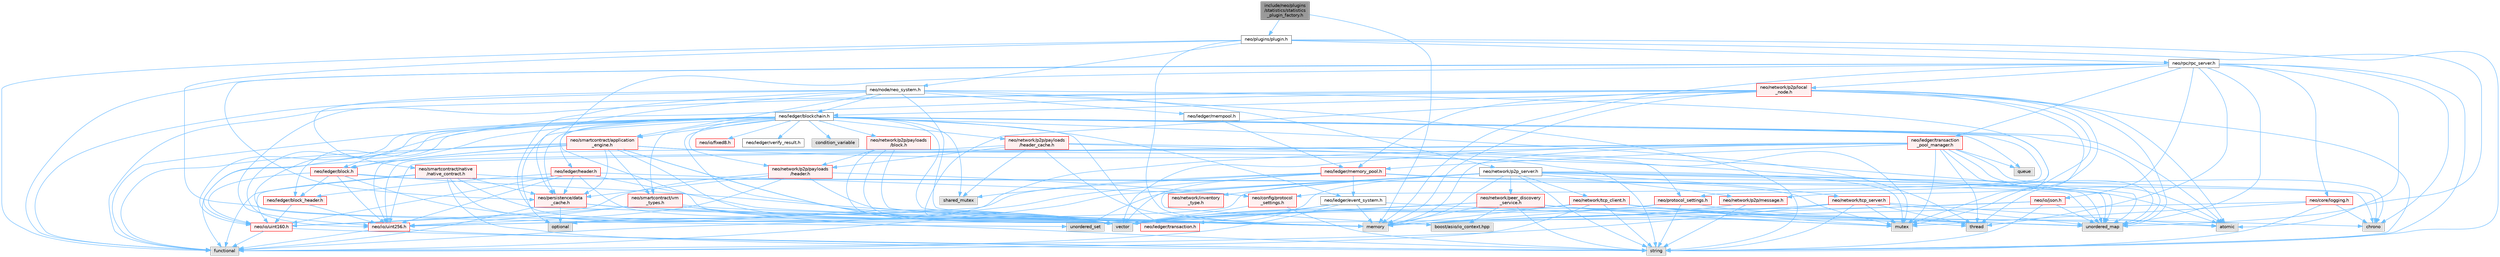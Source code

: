digraph "include/neo/plugins/statistics/statistics_plugin_factory.h"
{
 // LATEX_PDF_SIZE
  bgcolor="transparent";
  edge [fontname=Helvetica,fontsize=10,labelfontname=Helvetica,labelfontsize=10];
  node [fontname=Helvetica,fontsize=10,shape=box,height=0.2,width=0.4];
  Node1 [id="Node000001",label="include/neo/plugins\l/statistics/statistics\l_plugin_factory.h",height=0.2,width=0.4,color="gray40", fillcolor="grey60", style="filled", fontcolor="black",tooltip=" "];
  Node1 -> Node2 [id="edge1_Node000001_Node000002",color="steelblue1",style="solid",tooltip=" "];
  Node2 [id="Node000002",label="neo/plugins/plugin.h",height=0.2,width=0.4,color="grey40", fillcolor="white", style="filled",URL="$plugins_2plugin_8h.html",tooltip=" "];
  Node2 -> Node3 [id="edge2_Node000002_Node000003",color="steelblue1",style="solid",tooltip=" "];
  Node3 [id="Node000003",label="neo/node/neo_system.h",height=0.2,width=0.4,color="grey40", fillcolor="white", style="filled",URL="$node_2neo__system_8h.html",tooltip=" "];
  Node3 -> Node4 [id="edge3_Node000003_Node000004",color="steelblue1",style="solid",tooltip=" "];
  Node4 [id="Node000004",label="neo/ledger/blockchain.h",height=0.2,width=0.4,color="grey40", fillcolor="white", style="filled",URL="$blockchain_8h.html",tooltip=" "];
  Node4 -> Node5 [id="edge4_Node000004_Node000005",color="steelblue1",style="solid",tooltip=" "];
  Node5 [id="Node000005",label="neo/ledger/block.h",height=0.2,width=0.4,color="red", fillcolor="#FFF0F0", style="filled",URL="$ledger_2block_8h.html",tooltip=" "];
  Node5 -> Node15 [id="edge5_Node000005_Node000015",color="steelblue1",style="solid",tooltip=" "];
  Node15 [id="Node000015",label="neo/io/uint160.h",height=0.2,width=0.4,color="red", fillcolor="#FFF0F0", style="filled",URL="$uint160_8h.html",tooltip=" "];
  Node15 -> Node17 [id="edge6_Node000015_Node000017",color="steelblue1",style="solid",tooltip=" "];
  Node17 [id="Node000017",label="functional",height=0.2,width=0.4,color="grey60", fillcolor="#E0E0E0", style="filled",tooltip=" "];
  Node15 -> Node11 [id="edge7_Node000015_Node000011",color="steelblue1",style="solid",tooltip=" "];
  Node11 [id="Node000011",label="string",height=0.2,width=0.4,color="grey60", fillcolor="#E0E0E0", style="filled",tooltip=" "];
  Node5 -> Node18 [id="edge8_Node000005_Node000018",color="steelblue1",style="solid",tooltip=" "];
  Node18 [id="Node000018",label="neo/io/uint256.h",height=0.2,width=0.4,color="red", fillcolor="#FFF0F0", style="filled",URL="$uint256_8h.html",tooltip=" "];
  Node18 -> Node17 [id="edge9_Node000018_Node000017",color="steelblue1",style="solid",tooltip=" "];
  Node18 -> Node11 [id="edge10_Node000018_Node000011",color="steelblue1",style="solid",tooltip=" "];
  Node5 -> Node20 [id="edge11_Node000005_Node000020",color="steelblue1",style="solid",tooltip=" "];
  Node20 [id="Node000020",label="neo/ledger/block_header.h",height=0.2,width=0.4,color="red", fillcolor="#FFF0F0", style="filled",URL="$block__header_8h.html",tooltip=" "];
  Node20 -> Node15 [id="edge12_Node000020_Node000015",color="steelblue1",style="solid",tooltip=" "];
  Node20 -> Node18 [id="edge13_Node000020_Node000018",color="steelblue1",style="solid",tooltip=" "];
  Node5 -> Node53 [id="edge14_Node000005_Node000053",color="steelblue1",style="solid",tooltip=" "];
  Node53 [id="Node000053",label="neo/ledger/transaction.h",height=0.2,width=0.4,color="red", fillcolor="#FFF0F0", style="filled",URL="$ledger_2transaction_8h.html",tooltip=" "];
  Node5 -> Node68 [id="edge15_Node000005_Node000068",color="steelblue1",style="solid",tooltip=" "];
  Node68 [id="Node000068",label="chrono",height=0.2,width=0.4,color="grey60", fillcolor="#E0E0E0", style="filled",tooltip=" "];
  Node5 -> Node12 [id="edge16_Node000005_Node000012",color="steelblue1",style="solid",tooltip=" "];
  Node12 [id="Node000012",label="vector",height=0.2,width=0.4,color="grey60", fillcolor="#E0E0E0", style="filled",tooltip=" "];
  Node4 -> Node20 [id="edge17_Node000004_Node000020",color="steelblue1",style="solid",tooltip=" "];
  Node4 -> Node69 [id="edge18_Node000004_Node000069",color="steelblue1",style="solid",tooltip=" "];
  Node69 [id="Node000069",label="neo/ledger/event_system.h",height=0.2,width=0.4,color="grey40", fillcolor="white", style="filled",URL="$event__system_8h.html",tooltip=" "];
  Node69 -> Node17 [id="edge19_Node000069_Node000017",color="steelblue1",style="solid",tooltip=" "];
  Node69 -> Node14 [id="edge20_Node000069_Node000014",color="steelblue1",style="solid",tooltip=" "];
  Node14 [id="Node000014",label="memory",height=0.2,width=0.4,color="grey60", fillcolor="#E0E0E0", style="filled",tooltip=" "];
  Node69 -> Node70 [id="edge21_Node000069_Node000070",color="steelblue1",style="solid",tooltip=" "];
  Node70 [id="Node000070",label="mutex",height=0.2,width=0.4,color="grey60", fillcolor="#E0E0E0", style="filled",tooltip=" "];
  Node69 -> Node12 [id="edge22_Node000069_Node000012",color="steelblue1",style="solid",tooltip=" "];
  Node69 -> Node53 [id="edge23_Node000069_Node000053",color="steelblue1",style="solid",tooltip=" "];
  Node4 -> Node71 [id="edge24_Node000004_Node000071",color="steelblue1",style="solid",tooltip=" "];
  Node71 [id="Node000071",label="neo/ledger/header.h",height=0.2,width=0.4,color="red", fillcolor="#FFF0F0", style="filled",URL="$ledger_2header_8h.html",tooltip=" "];
  Node71 -> Node72 [id="edge25_Node000071_Node000072",color="steelblue1",style="solid",tooltip=" "];
  Node72 [id="Node000072",label="neo/config/protocol\l_settings.h",height=0.2,width=0.4,color="red", fillcolor="#FFF0F0", style="filled",URL="$config_2protocol__settings_8h.html",tooltip=" "];
  Node72 -> Node11 [id="edge26_Node000072_Node000011",color="steelblue1",style="solid",tooltip=" "];
  Node72 -> Node12 [id="edge27_Node000072_Node000012",color="steelblue1",style="solid",tooltip=" "];
  Node71 -> Node15 [id="edge28_Node000071_Node000015",color="steelblue1",style="solid",tooltip=" "];
  Node71 -> Node18 [id="edge29_Node000071_Node000018",color="steelblue1",style="solid",tooltip=" "];
  Node71 -> Node20 [id="edge30_Node000071_Node000020",color="steelblue1",style="solid",tooltip=" "];
  Node71 -> Node73 [id="edge31_Node000071_Node000073",color="steelblue1",style="solid",tooltip=" "];
  Node73 [id="Node000073",label="neo/persistence/data\l_cache.h",height=0.2,width=0.4,color="red", fillcolor="#FFF0F0", style="filled",URL="$data__cache_8h.html",tooltip=" "];
  Node73 -> Node17 [id="edge32_Node000073_Node000017",color="steelblue1",style="solid",tooltip=" "];
  Node73 -> Node14 [id="edge33_Node000073_Node000014",color="steelblue1",style="solid",tooltip=" "];
  Node73 -> Node60 [id="edge34_Node000073_Node000060",color="steelblue1",style="solid",tooltip=" "];
  Node60 [id="Node000060",label="optional",height=0.2,width=0.4,color="grey60", fillcolor="#E0E0E0", style="filled",tooltip=" "];
  Node73 -> Node39 [id="edge35_Node000073_Node000039",color="steelblue1",style="solid",tooltip=" "];
  Node39 [id="Node000039",label="unordered_map",height=0.2,width=0.4,color="grey60", fillcolor="#E0E0E0", style="filled",tooltip=" "];
  Node71 -> Node14 [id="edge36_Node000071_Node000014",color="steelblue1",style="solid",tooltip=" "];
  Node71 -> Node12 [id="edge37_Node000071_Node000012",color="steelblue1",style="solid",tooltip=" "];
  Node4 -> Node53 [id="edge38_Node000004_Node000053",color="steelblue1",style="solid",tooltip=" "];
  Node4 -> Node85 [id="edge39_Node000004_Node000085",color="steelblue1",style="solid",tooltip=" "];
  Node85 [id="Node000085",label="neo/network/p2p/payloads\l/block.h",height=0.2,width=0.4,color="red", fillcolor="#FFF0F0", style="filled",URL="$network_2p2p_2payloads_2block_8h.html",tooltip=" "];
  Node85 -> Node53 [id="edge40_Node000085_Node000053",color="steelblue1",style="solid",tooltip=" "];
  Node85 -> Node86 [id="edge41_Node000085_Node000086",color="steelblue1",style="solid",tooltip=" "];
  Node86 [id="Node000086",label="neo/network/p2p/payloads\l/header.h",height=0.2,width=0.4,color="red", fillcolor="#FFF0F0", style="filled",URL="$network_2p2p_2payloads_2header_8h.html",tooltip=" "];
  Node86 -> Node72 [id="edge42_Node000086_Node000072",color="steelblue1",style="solid",tooltip=" "];
  Node86 -> Node15 [id="edge43_Node000086_Node000015",color="steelblue1",style="solid",tooltip=" "];
  Node86 -> Node18 [id="edge44_Node000086_Node000018",color="steelblue1",style="solid",tooltip=" "];
  Node86 -> Node73 [id="edge45_Node000086_Node000073",color="steelblue1",style="solid",tooltip=" "];
  Node86 -> Node14 [id="edge46_Node000086_Node000014",color="steelblue1",style="solid",tooltip=" "];
  Node85 -> Node14 [id="edge47_Node000085_Node000014",color="steelblue1",style="solid",tooltip=" "];
  Node85 -> Node12 [id="edge48_Node000085_Node000012",color="steelblue1",style="solid",tooltip=" "];
  Node4 -> Node86 [id="edge49_Node000004_Node000086",color="steelblue1",style="solid",tooltip=" "];
  Node4 -> Node87 [id="edge50_Node000004_Node000087",color="steelblue1",style="solid",tooltip=" "];
  Node87 [id="Node000087",label="neo/network/p2p/payloads\l/header_cache.h",height=0.2,width=0.4,color="red", fillcolor="#FFF0F0", style="filled",URL="$network_2p2p_2payloads_2header__cache_8h.html",tooltip=" "];
  Node87 -> Node18 [id="edge51_Node000087_Node000018",color="steelblue1",style="solid",tooltip=" "];
  Node87 -> Node86 [id="edge52_Node000087_Node000086",color="steelblue1",style="solid",tooltip=" "];
  Node87 -> Node14 [id="edge53_Node000087_Node000014",color="steelblue1",style="solid",tooltip=" "];
  Node87 -> Node70 [id="edge54_Node000087_Node000070",color="steelblue1",style="solid",tooltip=" "];
  Node87 -> Node82 [id="edge55_Node000087_Node000082",color="steelblue1",style="solid",tooltip=" "];
  Node82 [id="Node000082",label="shared_mutex",height=0.2,width=0.4,color="grey60", fillcolor="#E0E0E0", style="filled",tooltip=" "];
  Node87 -> Node39 [id="edge56_Node000087_Node000039",color="steelblue1",style="solid",tooltip=" "];
  Node4 -> Node72 [id="edge57_Node000004_Node000072",color="steelblue1",style="solid",tooltip=" "];
  Node4 -> Node22 [id="edge58_Node000004_Node000022",color="steelblue1",style="solid",tooltip=" "];
  Node22 [id="Node000022",label="neo/io/fixed8.h",height=0.2,width=0.4,color="red", fillcolor="#FFF0F0", style="filled",URL="$io_2fixed8_8h.html",tooltip=" "];
  Node4 -> Node15 [id="edge59_Node000004_Node000015",color="steelblue1",style="solid",tooltip=" "];
  Node4 -> Node18 [id="edge60_Node000004_Node000018",color="steelblue1",style="solid",tooltip=" "];
  Node4 -> Node89 [id="edge61_Node000004_Node000089",color="steelblue1",style="solid",tooltip=" "];
  Node89 [id="Node000089",label="neo/ledger/verify_result.h",height=0.2,width=0.4,color="grey40", fillcolor="white", style="filled",URL="$verify__result_8h.html",tooltip=" "];
  Node4 -> Node73 [id="edge62_Node000004_Node000073",color="steelblue1",style="solid",tooltip=" "];
  Node4 -> Node90 [id="edge63_Node000004_Node000090",color="steelblue1",style="solid",tooltip=" "];
  Node90 [id="Node000090",label="neo/smartcontract/application\l_engine.h",height=0.2,width=0.4,color="red", fillcolor="#FFF0F0", style="filled",URL="$application__engine_8h.html",tooltip=" "];
  Node90 -> Node15 [id="edge64_Node000090_Node000015",color="steelblue1",style="solid",tooltip=" "];
  Node90 -> Node18 [id="edge65_Node000090_Node000018",color="steelblue1",style="solid",tooltip=" "];
  Node90 -> Node5 [id="edge66_Node000090_Node000005",color="steelblue1",style="solid",tooltip=" "];
  Node90 -> Node53 [id="edge67_Node000090_Node000053",color="steelblue1",style="solid",tooltip=" "];
  Node90 -> Node73 [id="edge68_Node000090_Node000073",color="steelblue1",style="solid",tooltip=" "];
  Node90 -> Node91 [id="edge69_Node000090_Node000091",color="steelblue1",style="solid",tooltip=" "];
  Node91 [id="Node000091",label="neo/protocol_settings.h",height=0.2,width=0.4,color="red", fillcolor="#FFF0F0", style="filled",URL="$protocol__settings_8h.html",tooltip=" "];
  Node91 -> Node14 [id="edge70_Node000091_Node000014",color="steelblue1",style="solid",tooltip=" "];
  Node91 -> Node11 [id="edge71_Node000091_Node000011",color="steelblue1",style="solid",tooltip=" "];
  Node91 -> Node39 [id="edge72_Node000091_Node000039",color="steelblue1",style="solid",tooltip=" "];
  Node91 -> Node12 [id="edge73_Node000091_Node000012",color="steelblue1",style="solid",tooltip=" "];
  Node90 -> Node111 [id="edge74_Node000090_Node000111",color="steelblue1",style="solid",tooltip=" "];
  Node111 [id="Node000111",label="neo/smartcontract/vm\l_types.h",height=0.2,width=0.4,color="red", fillcolor="#FFF0F0", style="filled",URL="$vm__types_8h.html",tooltip=" "];
  Node111 -> Node15 [id="edge75_Node000111_Node000015",color="steelblue1",style="solid",tooltip=" "];
  Node111 -> Node18 [id="edge76_Node000111_Node000018",color="steelblue1",style="solid",tooltip=" "];
  Node111 -> Node14 [id="edge77_Node000111_Node000014",color="steelblue1",style="solid",tooltip=" "];
  Node111 -> Node11 [id="edge78_Node000111_Node000011",color="steelblue1",style="solid",tooltip=" "];
  Node111 -> Node12 [id="edge79_Node000111_Node000012",color="steelblue1",style="solid",tooltip=" "];
  Node90 -> Node17 [id="edge80_Node000090_Node000017",color="steelblue1",style="solid",tooltip=" "];
  Node90 -> Node14 [id="edge81_Node000090_Node000014",color="steelblue1",style="solid",tooltip=" "];
  Node90 -> Node11 [id="edge82_Node000090_Node000011",color="steelblue1",style="solid",tooltip=" "];
  Node90 -> Node39 [id="edge83_Node000090_Node000039",color="steelblue1",style="solid",tooltip=" "];
  Node90 -> Node12 [id="edge84_Node000090_Node000012",color="steelblue1",style="solid",tooltip=" "];
  Node4 -> Node111 [id="edge85_Node000004_Node000111",color="steelblue1",style="solid",tooltip=" "];
  Node4 -> Node112 [id="edge86_Node000004_Node000112",color="steelblue1",style="solid",tooltip=" "];
  Node112 [id="Node000112",label="atomic",height=0.2,width=0.4,color="grey60", fillcolor="#E0E0E0", style="filled",tooltip=" "];
  Node4 -> Node113 [id="edge87_Node000004_Node000113",color="steelblue1",style="solid",tooltip=" "];
  Node113 [id="Node000113",label="condition_variable",height=0.2,width=0.4,color="grey60", fillcolor="#E0E0E0", style="filled",tooltip=" "];
  Node4 -> Node17 [id="edge88_Node000004_Node000017",color="steelblue1",style="solid",tooltip=" "];
  Node4 -> Node14 [id="edge89_Node000004_Node000014",color="steelblue1",style="solid",tooltip=" "];
  Node4 -> Node70 [id="edge90_Node000004_Node000070",color="steelblue1",style="solid",tooltip=" "];
  Node4 -> Node60 [id="edge91_Node000004_Node000060",color="steelblue1",style="solid",tooltip=" "];
  Node4 -> Node114 [id="edge92_Node000004_Node000114",color="steelblue1",style="solid",tooltip=" "];
  Node114 [id="Node000114",label="queue",height=0.2,width=0.4,color="grey60", fillcolor="#E0E0E0", style="filled",tooltip=" "];
  Node4 -> Node82 [id="edge93_Node000004_Node000082",color="steelblue1",style="solid",tooltip=" "];
  Node4 -> Node115 [id="edge94_Node000004_Node000115",color="steelblue1",style="solid",tooltip=" "];
  Node115 [id="Node000115",label="thread",height=0.2,width=0.4,color="grey60", fillcolor="#E0E0E0", style="filled",tooltip=" "];
  Node4 -> Node39 [id="edge95_Node000004_Node000039",color="steelblue1",style="solid",tooltip=" "];
  Node4 -> Node108 [id="edge96_Node000004_Node000108",color="steelblue1",style="solid",tooltip=" "];
  Node108 [id="Node000108",label="unordered_set",height=0.2,width=0.4,color="grey60", fillcolor="#E0E0E0", style="filled",tooltip=" "];
  Node4 -> Node12 [id="edge97_Node000004_Node000012",color="steelblue1",style="solid",tooltip=" "];
  Node3 -> Node116 [id="edge98_Node000003_Node000116",color="steelblue1",style="solid",tooltip=" "];
  Node116 [id="Node000116",label="neo/ledger/mempool.h",height=0.2,width=0.4,color="grey40", fillcolor="white", style="filled",URL="$mempool_8h.html",tooltip=" "];
  Node116 -> Node117 [id="edge99_Node000116_Node000117",color="steelblue1",style="solid",tooltip=" "];
  Node117 [id="Node000117",label="neo/ledger/memory_pool.h",height=0.2,width=0.4,color="red", fillcolor="#FFF0F0", style="filled",URL="$ledger_2memory__pool_8h.html",tooltip=" "];
  Node117 -> Node18 [id="edge100_Node000117_Node000018",color="steelblue1",style="solid",tooltip=" "];
  Node117 -> Node69 [id="edge101_Node000117_Node000069",color="steelblue1",style="solid",tooltip=" "];
  Node117 -> Node17 [id="edge102_Node000117_Node000017",color="steelblue1",style="solid",tooltip=" "];
  Node117 -> Node70 [id="edge103_Node000117_Node000070",color="steelblue1",style="solid",tooltip=" "];
  Node117 -> Node82 [id="edge104_Node000117_Node000082",color="steelblue1",style="solid",tooltip=" "];
  Node117 -> Node39 [id="edge105_Node000117_Node000039",color="steelblue1",style="solid",tooltip=" "];
  Node117 -> Node12 [id="edge106_Node000117_Node000012",color="steelblue1",style="solid",tooltip=" "];
  Node3 -> Node120 [id="edge107_Node000003_Node000120",color="steelblue1",style="solid",tooltip=" "];
  Node120 [id="Node000120",label="neo/network/p2p_server.h",height=0.2,width=0.4,color="grey40", fillcolor="white", style="filled",URL="$p2p__server_8h.html",tooltip=" "];
  Node120 -> Node18 [id="edge108_Node000120_Node000018",color="steelblue1",style="solid",tooltip=" "];
  Node120 -> Node121 [id="edge109_Node000120_Node000121",color="steelblue1",style="solid",tooltip=" "];
  Node121 [id="Node000121",label="neo/network/inventory\l_type.h",height=0.2,width=0.4,color="red", fillcolor="#FFF0F0", style="filled",URL="$inventory__type_8h.html",tooltip=" "];
  Node120 -> Node122 [id="edge110_Node000120_Node000122",color="steelblue1",style="solid",tooltip=" "];
  Node122 [id="Node000122",label="neo/network/p2p/message.h",height=0.2,width=0.4,color="red", fillcolor="#FFF0F0", style="filled",URL="$message_8h.html",tooltip=" "];
  Node122 -> Node14 [id="edge111_Node000122_Node000014",color="steelblue1",style="solid",tooltip=" "];
  Node122 -> Node11 [id="edge112_Node000122_Node000011",color="steelblue1",style="solid",tooltip=" "];
  Node120 -> Node125 [id="edge113_Node000120_Node000125",color="steelblue1",style="solid",tooltip=" "];
  Node125 [id="Node000125",label="neo/network/peer_discovery\l_service.h",height=0.2,width=0.4,color="red", fillcolor="#FFF0F0", style="filled",URL="$peer__discovery__service_8h.html",tooltip=" "];
  Node125 -> Node128 [id="edge114_Node000125_Node000128",color="steelblue1",style="solid",tooltip=" "];
  Node128 [id="Node000128",label="boost/asio/io_context.hpp",height=0.2,width=0.4,color="grey60", fillcolor="#E0E0E0", style="filled",tooltip=" "];
  Node125 -> Node68 [id="edge115_Node000125_Node000068",color="steelblue1",style="solid",tooltip=" "];
  Node125 -> Node14 [id="edge116_Node000125_Node000014",color="steelblue1",style="solid",tooltip=" "];
  Node125 -> Node70 [id="edge117_Node000125_Node000070",color="steelblue1",style="solid",tooltip=" "];
  Node125 -> Node11 [id="edge118_Node000125_Node000011",color="steelblue1",style="solid",tooltip=" "];
  Node125 -> Node39 [id="edge119_Node000125_Node000039",color="steelblue1",style="solid",tooltip=" "];
  Node125 -> Node108 [id="edge120_Node000125_Node000108",color="steelblue1",style="solid",tooltip=" "];
  Node125 -> Node12 [id="edge121_Node000125_Node000012",color="steelblue1",style="solid",tooltip=" "];
  Node120 -> Node132 [id="edge122_Node000120_Node000132",color="steelblue1",style="solid",tooltip=" "];
  Node132 [id="Node000132",label="neo/network/tcp_client.h",height=0.2,width=0.4,color="red", fillcolor="#FFF0F0", style="filled",URL="$tcp__client_8h.html",tooltip=" "];
  Node132 -> Node112 [id="edge123_Node000132_Node000112",color="steelblue1",style="solid",tooltip=" "];
  Node132 -> Node17 [id="edge124_Node000132_Node000017",color="steelblue1",style="solid",tooltip=" "];
  Node132 -> Node14 [id="edge125_Node000132_Node000014",color="steelblue1",style="solid",tooltip=" "];
  Node132 -> Node70 [id="edge126_Node000132_Node000070",color="steelblue1",style="solid",tooltip=" "];
  Node132 -> Node11 [id="edge127_Node000132_Node000011",color="steelblue1",style="solid",tooltip=" "];
  Node132 -> Node115 [id="edge128_Node000132_Node000115",color="steelblue1",style="solid",tooltip=" "];
  Node132 -> Node39 [id="edge129_Node000132_Node000039",color="steelblue1",style="solid",tooltip=" "];
  Node132 -> Node12 [id="edge130_Node000132_Node000012",color="steelblue1",style="solid",tooltip=" "];
  Node120 -> Node138 [id="edge131_Node000120_Node000138",color="steelblue1",style="solid",tooltip=" "];
  Node138 [id="Node000138",label="neo/network/tcp_server.h",height=0.2,width=0.4,color="red", fillcolor="#FFF0F0", style="filled",URL="$tcp__server_8h.html",tooltip=" "];
  Node138 -> Node112 [id="edge132_Node000138_Node000112",color="steelblue1",style="solid",tooltip=" "];
  Node138 -> Node17 [id="edge133_Node000138_Node000017",color="steelblue1",style="solid",tooltip=" "];
  Node138 -> Node14 [id="edge134_Node000138_Node000014",color="steelblue1",style="solid",tooltip=" "];
  Node138 -> Node70 [id="edge135_Node000138_Node000070",color="steelblue1",style="solid",tooltip=" "];
  Node138 -> Node11 [id="edge136_Node000138_Node000011",color="steelblue1",style="solid",tooltip=" "];
  Node138 -> Node115 [id="edge137_Node000138_Node000115",color="steelblue1",style="solid",tooltip=" "];
  Node138 -> Node39 [id="edge138_Node000138_Node000039",color="steelblue1",style="solid",tooltip=" "];
  Node138 -> Node12 [id="edge139_Node000138_Node000012",color="steelblue1",style="solid",tooltip=" "];
  Node120 -> Node112 [id="edge140_Node000120_Node000112",color="steelblue1",style="solid",tooltip=" "];
  Node120 -> Node128 [id="edge141_Node000120_Node000128",color="steelblue1",style="solid",tooltip=" "];
  Node120 -> Node68 [id="edge142_Node000120_Node000068",color="steelblue1",style="solid",tooltip=" "];
  Node120 -> Node17 [id="edge143_Node000120_Node000017",color="steelblue1",style="solid",tooltip=" "];
  Node120 -> Node14 [id="edge144_Node000120_Node000014",color="steelblue1",style="solid",tooltip=" "];
  Node120 -> Node70 [id="edge145_Node000120_Node000070",color="steelblue1",style="solid",tooltip=" "];
  Node120 -> Node11 [id="edge146_Node000120_Node000011",color="steelblue1",style="solid",tooltip=" "];
  Node120 -> Node39 [id="edge147_Node000120_Node000039",color="steelblue1",style="solid",tooltip=" "];
  Node120 -> Node108 [id="edge148_Node000120_Node000108",color="steelblue1",style="solid",tooltip=" "];
  Node120 -> Node12 [id="edge149_Node000120_Node000012",color="steelblue1",style="solid",tooltip=" "];
  Node3 -> Node73 [id="edge150_Node000003_Node000073",color="steelblue1",style="solid",tooltip=" "];
  Node3 -> Node91 [id="edge151_Node000003_Node000091",color="steelblue1",style="solid",tooltip=" "];
  Node3 -> Node90 [id="edge152_Node000003_Node000090",color="steelblue1",style="solid",tooltip=" "];
  Node3 -> Node139 [id="edge153_Node000003_Node000139",color="steelblue1",style="solid",tooltip=" "];
  Node139 [id="Node000139",label="neo/smartcontract/native\l/native_contract.h",height=0.2,width=0.4,color="red", fillcolor="#FFF0F0", style="filled",URL="$native_2native__contract_8h.html",tooltip=" "];
  Node139 -> Node15 [id="edge154_Node000139_Node000015",color="steelblue1",style="solid",tooltip=" "];
  Node139 -> Node73 [id="edge155_Node000139_Node000073",color="steelblue1",style="solid",tooltip=" "];
  Node139 -> Node17 [id="edge156_Node000139_Node000017",color="steelblue1",style="solid",tooltip=" "];
  Node139 -> Node14 [id="edge157_Node000139_Node000014",color="steelblue1",style="solid",tooltip=" "];
  Node139 -> Node11 [id="edge158_Node000139_Node000011",color="steelblue1",style="solid",tooltip=" "];
  Node139 -> Node39 [id="edge159_Node000139_Node000039",color="steelblue1",style="solid",tooltip=" "];
  Node139 -> Node12 [id="edge160_Node000139_Node000012",color="steelblue1",style="solid",tooltip=" "];
  Node3 -> Node17 [id="edge161_Node000003_Node000017",color="steelblue1",style="solid",tooltip=" "];
  Node3 -> Node14 [id="edge162_Node000003_Node000014",color="steelblue1",style="solid",tooltip=" "];
  Node3 -> Node11 [id="edge163_Node000003_Node000011",color="steelblue1",style="solid",tooltip=" "];
  Node3 -> Node12 [id="edge164_Node000003_Node000012",color="steelblue1",style="solid",tooltip=" "];
  Node2 -> Node140 [id="edge165_Node000002_Node000140",color="steelblue1",style="solid",tooltip=" "];
  Node140 [id="Node000140",label="neo/rpc/rpc_server.h",height=0.2,width=0.4,color="grey40", fillcolor="white", style="filled",URL="$rpc__server_8h.html",tooltip=" "];
  Node140 -> Node141 [id="edge166_Node000140_Node000141",color="steelblue1",style="solid",tooltip=" "];
  Node141 [id="Node000141",label="neo/core/logging.h",height=0.2,width=0.4,color="red", fillcolor="#FFF0F0", style="filled",URL="$core_2logging_8h.html",tooltip=" "];
  Node141 -> Node68 [id="edge167_Node000141_Node000068",color="steelblue1",style="solid",tooltip=" "];
  Node141 -> Node14 [id="edge168_Node000141_Node000014",color="steelblue1",style="solid",tooltip=" "];
  Node141 -> Node11 [id="edge169_Node000141_Node000011",color="steelblue1",style="solid",tooltip=" "];
  Node141 -> Node70 [id="edge170_Node000141_Node000070",color="steelblue1",style="solid",tooltip=" "];
  Node140 -> Node143 [id="edge171_Node000140_Node000143",color="steelblue1",style="solid",tooltip=" "];
  Node143 [id="Node000143",label="neo/io/json.h",height=0.2,width=0.4,color="red", fillcolor="#FFF0F0", style="filled",URL="$io_2json_8h.html",tooltip=" "];
  Node143 -> Node14 [id="edge172_Node000143_Node000014",color="steelblue1",style="solid",tooltip=" "];
  Node143 -> Node11 [id="edge173_Node000143_Node000011",color="steelblue1",style="solid",tooltip=" "];
  Node143 -> Node39 [id="edge174_Node000143_Node000039",color="steelblue1",style="solid",tooltip=" "];
  Node143 -> Node12 [id="edge175_Node000143_Node000012",color="steelblue1",style="solid",tooltip=" "];
  Node140 -> Node144 [id="edge176_Node000140_Node000144",color="steelblue1",style="solid",tooltip=" "];
  Node144 [id="Node000144",label="neo/ledger/transaction\l_pool_manager.h",height=0.2,width=0.4,color="red", fillcolor="#FFF0F0", style="filled",URL="$transaction__pool__manager_8h.html",tooltip=" "];
  Node144 -> Node18 [id="edge177_Node000144_Node000018",color="steelblue1",style="solid",tooltip=" "];
  Node144 -> Node117 [id="edge178_Node000144_Node000117",color="steelblue1",style="solid",tooltip=" "];
  Node144 -> Node112 [id="edge179_Node000144_Node000112",color="steelblue1",style="solid",tooltip=" "];
  Node144 -> Node68 [id="edge180_Node000144_Node000068",color="steelblue1",style="solid",tooltip=" "];
  Node144 -> Node17 [id="edge181_Node000144_Node000017",color="steelblue1",style="solid",tooltip=" "];
  Node144 -> Node14 [id="edge182_Node000144_Node000014",color="steelblue1",style="solid",tooltip=" "];
  Node144 -> Node70 [id="edge183_Node000144_Node000070",color="steelblue1",style="solid",tooltip=" "];
  Node144 -> Node60 [id="edge184_Node000144_Node000060",color="steelblue1",style="solid",tooltip=" "];
  Node144 -> Node114 [id="edge185_Node000144_Node000114",color="steelblue1",style="solid",tooltip=" "];
  Node144 -> Node115 [id="edge186_Node000144_Node000115",color="steelblue1",style="solid",tooltip=" "];
  Node144 -> Node39 [id="edge187_Node000144_Node000039",color="steelblue1",style="solid",tooltip=" "];
  Node144 -> Node12 [id="edge188_Node000144_Node000012",color="steelblue1",style="solid",tooltip=" "];
  Node140 -> Node145 [id="edge189_Node000140_Node000145",color="steelblue1",style="solid",tooltip=" "];
  Node145 [id="Node000145",label="neo/network/p2p/local\l_node.h",height=0.2,width=0.4,color="red", fillcolor="#FFF0F0", style="filled",URL="$local__node_8h.html",tooltip=" "];
  Node145 -> Node18 [id="edge190_Node000145_Node000018",color="steelblue1",style="solid",tooltip=" "];
  Node145 -> Node5 [id="edge191_Node000145_Node000005",color="steelblue1",style="solid",tooltip=" "];
  Node145 -> Node4 [id="edge192_Node000145_Node000004",color="steelblue1",style="solid",tooltip=" "];
  Node145 -> Node117 [id="edge193_Node000145_Node000117",color="steelblue1",style="solid",tooltip=" "];
  Node145 -> Node122 [id="edge194_Node000145_Node000122",color="steelblue1",style="solid",tooltip=" "];
  Node145 -> Node112 [id="edge195_Node000145_Node000112",color="steelblue1",style="solid",tooltip=" "];
  Node145 -> Node17 [id="edge196_Node000145_Node000017",color="steelblue1",style="solid",tooltip=" "];
  Node145 -> Node14 [id="edge197_Node000145_Node000014",color="steelblue1",style="solid",tooltip=" "];
  Node145 -> Node70 [id="edge198_Node000145_Node000070",color="steelblue1",style="solid",tooltip=" "];
  Node145 -> Node11 [id="edge199_Node000145_Node000011",color="steelblue1",style="solid",tooltip=" "];
  Node145 -> Node115 [id="edge200_Node000145_Node000115",color="steelblue1",style="solid",tooltip=" "];
  Node145 -> Node39 [id="edge201_Node000145_Node000039",color="steelblue1",style="solid",tooltip=" "];
  Node145 -> Node12 [id="edge202_Node000145_Node000012",color="steelblue1",style="solid",tooltip=" "];
  Node140 -> Node73 [id="edge203_Node000140_Node000073",color="steelblue1",style="solid",tooltip=" "];
  Node140 -> Node112 [id="edge204_Node000140_Node000112",color="steelblue1",style="solid",tooltip=" "];
  Node140 -> Node68 [id="edge205_Node000140_Node000068",color="steelblue1",style="solid",tooltip=" "];
  Node140 -> Node17 [id="edge206_Node000140_Node000017",color="steelblue1",style="solid",tooltip=" "];
  Node140 -> Node14 [id="edge207_Node000140_Node000014",color="steelblue1",style="solid",tooltip=" "];
  Node140 -> Node11 [id="edge208_Node000140_Node000011",color="steelblue1",style="solid",tooltip=" "];
  Node140 -> Node115 [id="edge209_Node000140_Node000115",color="steelblue1",style="solid",tooltip=" "];
  Node140 -> Node39 [id="edge210_Node000140_Node000039",color="steelblue1",style="solid",tooltip=" "];
  Node140 -> Node12 [id="edge211_Node000140_Node000012",color="steelblue1",style="solid",tooltip=" "];
  Node2 -> Node17 [id="edge212_Node000002_Node000017",color="steelblue1",style="solid",tooltip=" "];
  Node2 -> Node14 [id="edge213_Node000002_Node000014",color="steelblue1",style="solid",tooltip=" "];
  Node2 -> Node11 [id="edge214_Node000002_Node000011",color="steelblue1",style="solid",tooltip=" "];
  Node2 -> Node39 [id="edge215_Node000002_Node000039",color="steelblue1",style="solid",tooltip=" "];
  Node2 -> Node12 [id="edge216_Node000002_Node000012",color="steelblue1",style="solid",tooltip=" "];
  Node1 -> Node14 [id="edge217_Node000001_Node000014",color="steelblue1",style="solid",tooltip=" "];
}
